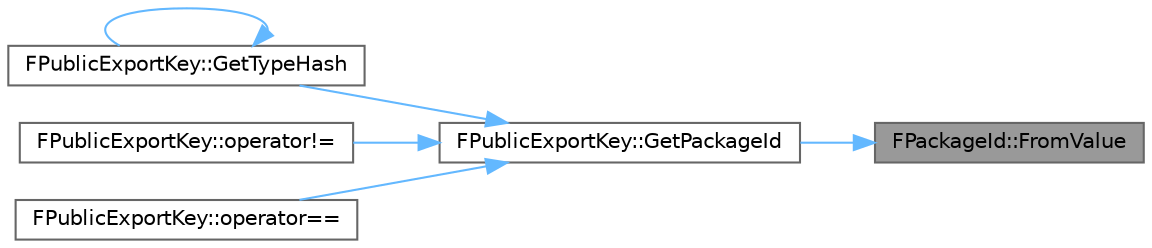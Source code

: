 digraph "FPackageId::FromValue"
{
 // INTERACTIVE_SVG=YES
 // LATEX_PDF_SIZE
  bgcolor="transparent";
  edge [fontname=Helvetica,fontsize=10,labelfontname=Helvetica,labelfontsize=10];
  node [fontname=Helvetica,fontsize=10,shape=box,height=0.2,width=0.4];
  rankdir="RL";
  Node1 [id="Node000001",label="FPackageId::FromValue",height=0.2,width=0.4,color="gray40", fillcolor="grey60", style="filled", fontcolor="black",tooltip=" "];
  Node1 -> Node2 [id="edge1_Node000001_Node000002",dir="back",color="steelblue1",style="solid",tooltip=" "];
  Node2 [id="Node000002",label="FPublicExportKey::GetPackageId",height=0.2,width=0.4,color="grey40", fillcolor="white", style="filled",URL="$d5/d5b/classFPublicExportKey.html#adce85bdbe65a7660bdea77eadaa710d3",tooltip=" "];
  Node2 -> Node3 [id="edge2_Node000002_Node000003",dir="back",color="steelblue1",style="solid",tooltip=" "];
  Node3 [id="Node000003",label="FPublicExportKey::GetTypeHash",height=0.2,width=0.4,color="grey40", fillcolor="white", style="filled",URL="$d5/d5b/classFPublicExportKey.html#a921f516fc0c52ab4eeb39c9c5f5d6be5",tooltip=" "];
  Node3 -> Node3 [id="edge3_Node000003_Node000003",dir="back",color="steelblue1",style="solid",tooltip=" "];
  Node2 -> Node4 [id="edge4_Node000002_Node000004",dir="back",color="steelblue1",style="solid",tooltip=" "];
  Node4 [id="Node000004",label="FPublicExportKey::operator!=",height=0.2,width=0.4,color="grey40", fillcolor="white", style="filled",URL="$d5/d5b/classFPublicExportKey.html#a210692b77ab78d082af4f0a70cfdf085",tooltip=" "];
  Node2 -> Node5 [id="edge5_Node000002_Node000005",dir="back",color="steelblue1",style="solid",tooltip=" "];
  Node5 [id="Node000005",label="FPublicExportKey::operator==",height=0.2,width=0.4,color="grey40", fillcolor="white", style="filled",URL="$d5/d5b/classFPublicExportKey.html#ae08d43451c550b5340db4aae9c342f05",tooltip=" "];
}
